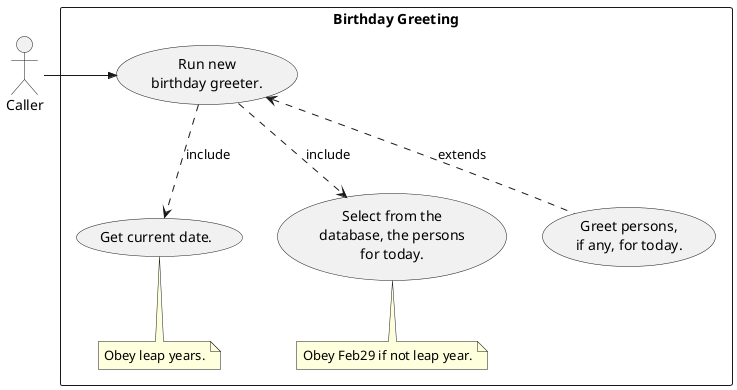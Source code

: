 @startuml
actor "Caller" as CALLER

rectangle "Birthday Greeting" as GREETER {

    usecase RUN [
    Run new
    birthday greeter.
    ]
    CALLER ->> RUN

    usecase "Get current date." as TODATE
    note "Obey leap years." as NOTE1
    RUN ..> TODATE : include
    TODATE .. NOTE1

    usecase SELECT [
    Select from the
    database, the persons
    for today.
    ]
    RUN ..> SELECT : include
    note "Obey Feb29 if not leap year." as NOTE2
    SELECT .. NOTE2

    usecase GREET [
    Greet persons,
    if any, for today.
    ]
    RUN <.. GREET : extends
}
@enduml